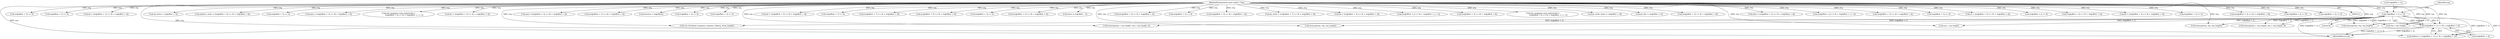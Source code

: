 digraph "0_libmodbus_5ccdf5ef79d742640355d1132fa9e2abc7fbaefc@array" {
"1000162" [label="(Call,(req[offset + 1] << 8) + req[offset + 2])"];
"1000163" [label="(Call,req[offset + 1] << 8)"];
"1000116" [label="(MethodParameterIn,const uint8_t *req)"];
"1000949" [label="(Call,memcpy(rsp + rsp_length, req + rsp_length, 4))"];
"1000160" [label="(Call,address = (req[offset + 1] << 8) + req[offset + 2])"];
"1000653" [label="(Call,req[offset + 3] << 8)"];
"1000403" [label="(Call,req[offset + 3] << 8)"];
"1000683" [label="(Call,nb = (req[offset + 3] << 8) + req[offset + 4])"];
"1000953" [label="(Call,req + rsp_length)"];
"1000824" [label="(Call,nb_bytes = req[offset + 5])"];
"1001139" [label="(Call,address_write = (req[offset + 5] << 8) + req[offset + 6])"];
"1001142" [label="(Call,req[offset + 5] << 8)"];
"1000559" [label="(Call,data = (req[offset + 3] << 8) + req[offset + 4])"];
"1001321" [label="(Call,mb_mapping->tab_registers[i] =\n                    (req[offset + j] << 8) + req[offset + j + 1])"];
"1000163" [label="(Call,req[offset + 1] << 8)"];
"1000116" [label="(MethodParameterIn,const uint8_t *req)"];
"1000245" [label="(Call,nb = (req[offset + 3] << 8) + req[offset + 4])"];
"1001112" [label="(Call,memcpy(rsp, req, req_length))"];
"1001065" [label="(Call,and = (req[offset + 3] << 8) + req[offset + 4])"];
"1001125" [label="(Call,(req[offset + 3] << 8) + req[offset + 4])"];
"1000162" [label="(Call,(req[offset + 1] << 8) + req[offset + 2])"];
"1000155" [label="(Call,function = req[offset])"];
"1000686" [label="(Call,req[offset + 3] << 8)"];
"1000562" [label="(Call,req[offset + 3] << 8)"];
"1000793" [label="(Call,memcpy(rsp + rsp_length, req + rsp_length, 4))"];
"1000808" [label="(Call,nb = (req[offset + 3] << 8) + req[offset + 4])"];
"1001158" [label="(Call,req[offset + 7] << 8)"];
"1001157" [label="(Call,(req[offset + 7] << 8) + req[offset + 8])"];
"1001083" [label="(Call,(req[offset + 5] << 8) + req[offset + 6])"];
"1000169" [label="(Literal,8)"];
"1000811" [label="(Call,req[offset + 3] << 8)"];
"1000189" [label="(Call,ctx->backend->prepare_response_tid(req, &req_length))"];
"1000247" [label="(Call,(req[offset + 3] << 8) + req[offset + 4])"];
"1000148" [label="(Call,slave = req[offset - 1])"];
"1000672" [label="(Call,memcpy(rsp, req, req_length))"];
"1000402" [label="(Call,(req[offset + 3] << 8) + req[offset + 4])"];
"1001126" [label="(Call,req[offset + 3] << 8)"];
"1001067" [label="(Call,(req[offset + 3] << 8) + req[offset + 4])"];
"1000170" [label="(Call,req[offset + 2])"];
"1001155" [label="(Call,nb_write = (req[offset + 7] << 8) + req[offset + 8])"];
"1001123" [label="(Call,nb = (req[offset + 3] << 8) + req[offset + 4])"];
"1001327" [label="(Call,(req[offset + j] << 8) + req[offset + j + 1])"];
"1000685" [label="(Call,(req[offset + 3] << 8) + req[offset + 4])"];
"1000922" [label="(Call,mb_mapping->tab_registers[i] =\n                    (req[offset + j] << 8) + req[offset + j + 1])"];
"1001171" [label="(Call,nb_write_bytes = req[offset + 9])"];
"1000699" [label="(Call,nb_bits = req[offset + 5])"];
"1001141" [label="(Call,(req[offset + 5] << 8) + req[offset + 6])"];
"1001410" [label="(MethodReturn,int)"];
"1000593" [label="(Call,memcpy(rsp, req, req_length))"];
"1000650" [label="(Call,data = (req[offset + 3] << 8) + req[offset + 4])"];
"1000928" [label="(Call,(req[offset + j] << 8) + req[offset + j + 1])"];
"1000164" [label="(Call,req[offset + 1])"];
"1000810" [label="(Call,(req[offset + 3] << 8) + req[offset + 4])"];
"1001084" [label="(Call,req[offset + 5] << 8)"];
"1001081" [label="(Call,or = (req[offset + 5] << 8) + req[offset + 6])"];
"1000929" [label="(Call,req[offset + j] << 8)"];
"1000652" [label="(Call,(req[offset + 3] << 8) + req[offset + 4])"];
"1000400" [label="(Call,nb = (req[offset + 3] << 8) + req[offset + 4])"];
"1001068" [label="(Call,req[offset + 3] << 8)"];
"1000797" [label="(Call,req + rsp_length)"];
"1000561" [label="(Call,(req[offset + 3] << 8) + req[offset + 4])"];
"1000171" [label="(Identifier,req)"];
"1001328" [label="(Call,req[offset + j] << 8)"];
"1000248" [label="(Call,req[offset + 3] << 8)"];
"1000162" -> "1000160"  [label="AST: "];
"1000162" -> "1000170"  [label="CFG: "];
"1000163" -> "1000162"  [label="AST: "];
"1000170" -> "1000162"  [label="AST: "];
"1000160" -> "1000162"  [label="CFG: "];
"1000162" -> "1001410"  [label="DDG: req[offset + 2]"];
"1000162" -> "1001410"  [label="DDG: req[offset + 1] << 8"];
"1000163" -> "1000162"  [label="DDG: req[offset + 1]"];
"1000163" -> "1000162"  [label="DDG: 8"];
"1000116" -> "1000162"  [label="DDG: req"];
"1000163" -> "1000169"  [label="CFG: "];
"1000164" -> "1000163"  [label="AST: "];
"1000169" -> "1000163"  [label="AST: "];
"1000171" -> "1000163"  [label="CFG: "];
"1000163" -> "1001410"  [label="DDG: req[offset + 1]"];
"1000163" -> "1000160"  [label="DDG: req[offset + 1]"];
"1000163" -> "1000160"  [label="DDG: 8"];
"1000116" -> "1000163"  [label="DDG: req"];
"1000163" -> "1000189"  [label="DDG: req[offset + 1]"];
"1000163" -> "1000593"  [label="DDG: req[offset + 1]"];
"1000163" -> "1000672"  [label="DDG: req[offset + 1]"];
"1000163" -> "1000793"  [label="DDG: req[offset + 1]"];
"1000163" -> "1000797"  [label="DDG: req[offset + 1]"];
"1000163" -> "1000949"  [label="DDG: req[offset + 1]"];
"1000163" -> "1000953"  [label="DDG: req[offset + 1]"];
"1000163" -> "1001112"  [label="DDG: req[offset + 1]"];
"1000116" -> "1000114"  [label="AST: "];
"1000116" -> "1001410"  [label="DDG: req"];
"1000116" -> "1000148"  [label="DDG: req"];
"1000116" -> "1000155"  [label="DDG: req"];
"1000116" -> "1000160"  [label="DDG: req"];
"1000116" -> "1000189"  [label="DDG: req"];
"1000116" -> "1000245"  [label="DDG: req"];
"1000116" -> "1000248"  [label="DDG: req"];
"1000116" -> "1000247"  [label="DDG: req"];
"1000116" -> "1000400"  [label="DDG: req"];
"1000116" -> "1000403"  [label="DDG: req"];
"1000116" -> "1000402"  [label="DDG: req"];
"1000116" -> "1000559"  [label="DDG: req"];
"1000116" -> "1000562"  [label="DDG: req"];
"1000116" -> "1000561"  [label="DDG: req"];
"1000116" -> "1000593"  [label="DDG: req"];
"1000116" -> "1000650"  [label="DDG: req"];
"1000116" -> "1000653"  [label="DDG: req"];
"1000116" -> "1000652"  [label="DDG: req"];
"1000116" -> "1000672"  [label="DDG: req"];
"1000116" -> "1000683"  [label="DDG: req"];
"1000116" -> "1000686"  [label="DDG: req"];
"1000116" -> "1000685"  [label="DDG: req"];
"1000116" -> "1000699"  [label="DDG: req"];
"1000116" -> "1000793"  [label="DDG: req"];
"1000116" -> "1000797"  [label="DDG: req"];
"1000116" -> "1000808"  [label="DDG: req"];
"1000116" -> "1000811"  [label="DDG: req"];
"1000116" -> "1000810"  [label="DDG: req"];
"1000116" -> "1000824"  [label="DDG: req"];
"1000116" -> "1000922"  [label="DDG: req"];
"1000116" -> "1000929"  [label="DDG: req"];
"1000116" -> "1000928"  [label="DDG: req"];
"1000116" -> "1000949"  [label="DDG: req"];
"1000116" -> "1000953"  [label="DDG: req"];
"1000116" -> "1001065"  [label="DDG: req"];
"1000116" -> "1001068"  [label="DDG: req"];
"1000116" -> "1001067"  [label="DDG: req"];
"1000116" -> "1001081"  [label="DDG: req"];
"1000116" -> "1001084"  [label="DDG: req"];
"1000116" -> "1001083"  [label="DDG: req"];
"1000116" -> "1001112"  [label="DDG: req"];
"1000116" -> "1001123"  [label="DDG: req"];
"1000116" -> "1001126"  [label="DDG: req"];
"1000116" -> "1001125"  [label="DDG: req"];
"1000116" -> "1001139"  [label="DDG: req"];
"1000116" -> "1001142"  [label="DDG: req"];
"1000116" -> "1001141"  [label="DDG: req"];
"1000116" -> "1001155"  [label="DDG: req"];
"1000116" -> "1001158"  [label="DDG: req"];
"1000116" -> "1001157"  [label="DDG: req"];
"1000116" -> "1001171"  [label="DDG: req"];
"1000116" -> "1001321"  [label="DDG: req"];
"1000116" -> "1001328"  [label="DDG: req"];
"1000116" -> "1001327"  [label="DDG: req"];
}
